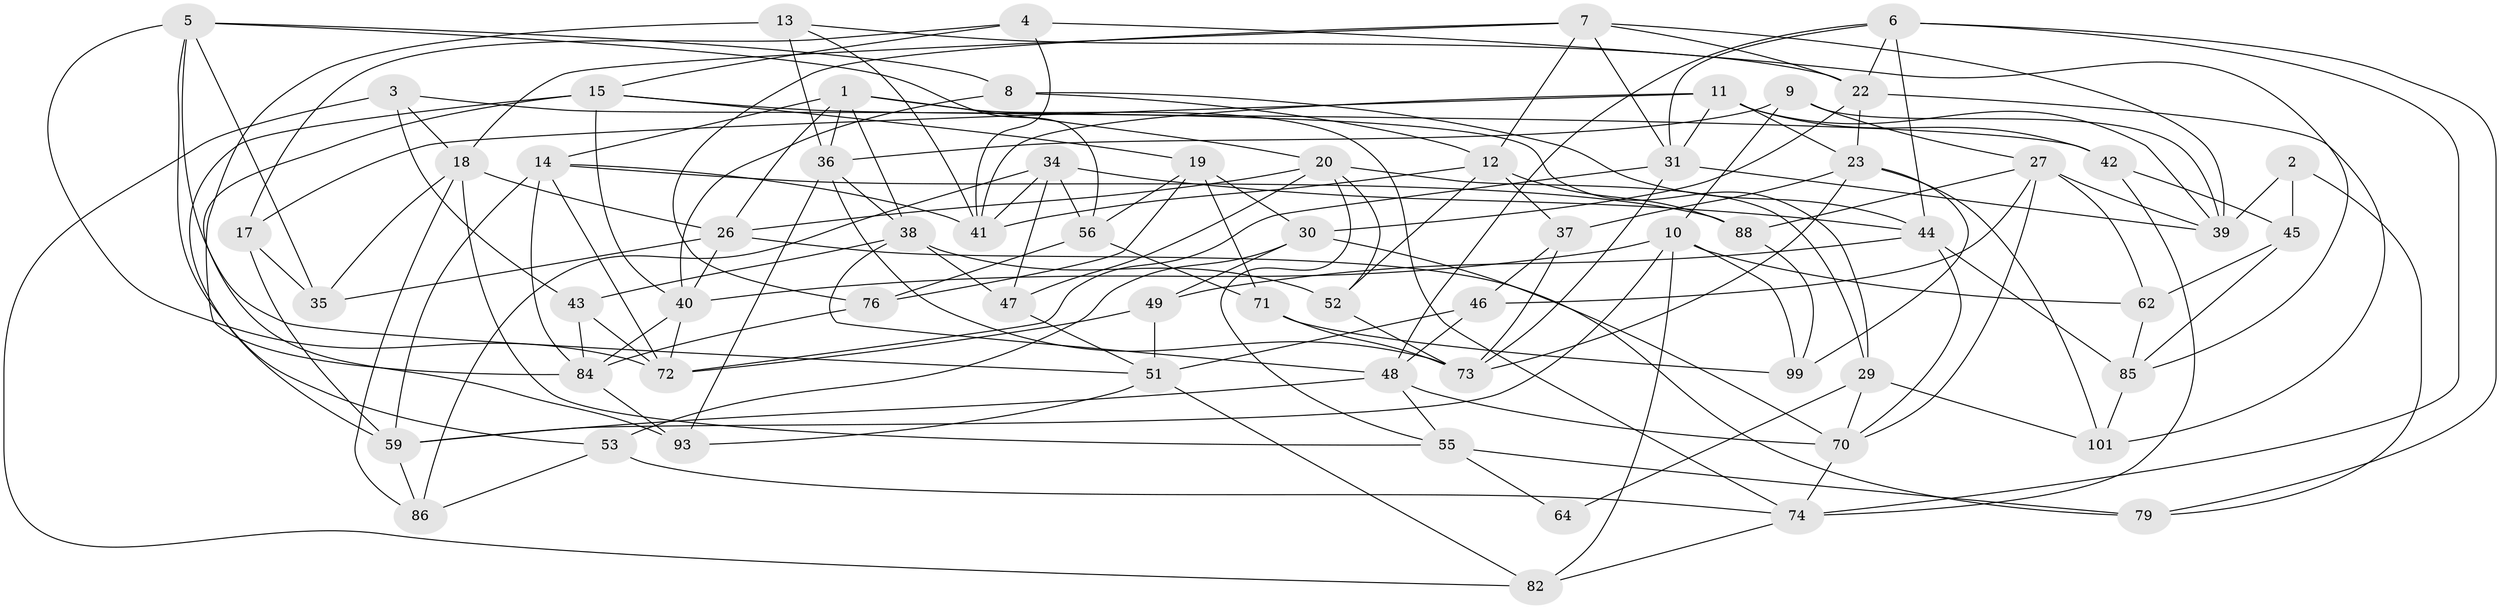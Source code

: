// original degree distribution, {4: 1.0}
// Generated by graph-tools (version 1.1) at 2025/42/03/06/25 10:42:17]
// undirected, 65 vertices, 162 edges
graph export_dot {
graph [start="1"]
  node [color=gray90,style=filled];
  1 [super="+25"];
  2;
  3;
  4;
  5 [super="+32"];
  6 [super="+60"];
  7 [super="+16"];
  8;
  9;
  10 [super="+98"];
  11 [super="+83"];
  12 [super="+24"];
  13;
  14 [super="+75"];
  15 [super="+92"];
  17;
  18 [super="+63"];
  19 [super="+21"];
  20 [super="+69"];
  22 [super="+89"];
  23 [super="+28"];
  26 [super="+67"];
  27 [super="+102"];
  29 [super="+54"];
  30 [super="+33"];
  31 [super="+61"];
  34 [super="+77"];
  35;
  36 [super="+57"];
  37;
  38 [super="+87"];
  39 [super="+50"];
  40 [super="+68"];
  41 [super="+90"];
  42;
  43;
  44 [super="+78"];
  45 [super="+94"];
  46;
  47;
  48 [super="+66"];
  49;
  51 [super="+103"];
  52;
  53;
  55 [super="+65"];
  56 [super="+58"];
  59 [super="+81"];
  62;
  64;
  70 [super="+96"];
  71;
  72 [super="+100"];
  73 [super="+97"];
  74 [super="+80"];
  76;
  79;
  82;
  84 [super="+95"];
  85 [super="+91"];
  86;
  88;
  93;
  99;
  101;
  1 -- 20;
  1 -- 36;
  1 -- 26;
  1 -- 38;
  1 -- 74;
  1 -- 14;
  2 -- 45 [weight=2];
  2 -- 79;
  2 -- 39;
  3 -- 29;
  3 -- 18;
  3 -- 43;
  3 -- 82;
  4 -- 17;
  4 -- 85;
  4 -- 41;
  4 -- 15;
  5 -- 72;
  5 -- 35;
  5 -- 8;
  5 -- 56;
  5 -- 53;
  5 -- 51;
  6 -- 79;
  6 -- 31;
  6 -- 48;
  6 -- 74;
  6 -- 22;
  6 -- 44;
  7 -- 12;
  7 -- 76;
  7 -- 22;
  7 -- 39;
  7 -- 18;
  7 -- 31;
  8 -- 44;
  8 -- 40;
  8 -- 12;
  9 -- 36;
  9 -- 39;
  9 -- 27;
  9 -- 10;
  10 -- 99;
  10 -- 40;
  10 -- 82;
  10 -- 62;
  10 -- 59;
  11 -- 31;
  11 -- 39;
  11 -- 42;
  11 -- 17;
  11 -- 41;
  11 -- 23;
  12 -- 88;
  12 -- 37;
  12 -- 41;
  12 -- 52;
  13 -- 84;
  13 -- 22;
  13 -- 36;
  13 -- 41;
  14 -- 72;
  14 -- 41;
  14 -- 88;
  14 -- 84;
  14 -- 59;
  15 -- 93;
  15 -- 19;
  15 -- 59;
  15 -- 42;
  15 -- 40;
  17 -- 35;
  17 -- 59;
  18 -- 35;
  18 -- 86;
  18 -- 26;
  18 -- 55;
  19 -- 71;
  19 -- 56;
  19 -- 76;
  19 -- 30 [weight=2];
  20 -- 26;
  20 -- 29;
  20 -- 47;
  20 -- 52;
  20 -- 55;
  22 -- 101;
  22 -- 30;
  22 -- 23;
  23 -- 101;
  23 -- 99;
  23 -- 73;
  23 -- 37;
  26 -- 35;
  26 -- 40;
  26 -- 79;
  27 -- 46;
  27 -- 88;
  27 -- 62;
  27 -- 70;
  27 -- 39;
  29 -- 64 [weight=2];
  29 -- 101;
  29 -- 70;
  30 -- 53;
  30 -- 49;
  30 -- 70;
  31 -- 73;
  31 -- 72;
  31 -- 39;
  34 -- 41;
  34 -- 47;
  34 -- 56 [weight=2];
  34 -- 86;
  34 -- 44;
  36 -- 73;
  36 -- 93;
  36 -- 38;
  37 -- 46;
  37 -- 73;
  38 -- 52;
  38 -- 48;
  38 -- 43;
  38 -- 47;
  40 -- 72;
  40 -- 84;
  42 -- 74;
  42 -- 45;
  43 -- 72;
  43 -- 84;
  44 -- 49;
  44 -- 70;
  44 -- 85;
  45 -- 62;
  45 -- 85 [weight=2];
  46 -- 51;
  46 -- 48;
  47 -- 51;
  48 -- 59;
  48 -- 70;
  48 -- 55;
  49 -- 72;
  49 -- 51;
  51 -- 93;
  51 -- 82;
  52 -- 73;
  53 -- 86;
  53 -- 74;
  55 -- 64 [weight=2];
  55 -- 79;
  56 -- 76;
  56 -- 71;
  59 -- 86;
  62 -- 85;
  70 -- 74;
  71 -- 99;
  71 -- 73;
  74 -- 82;
  76 -- 84;
  84 -- 93;
  85 -- 101;
  88 -- 99;
}
